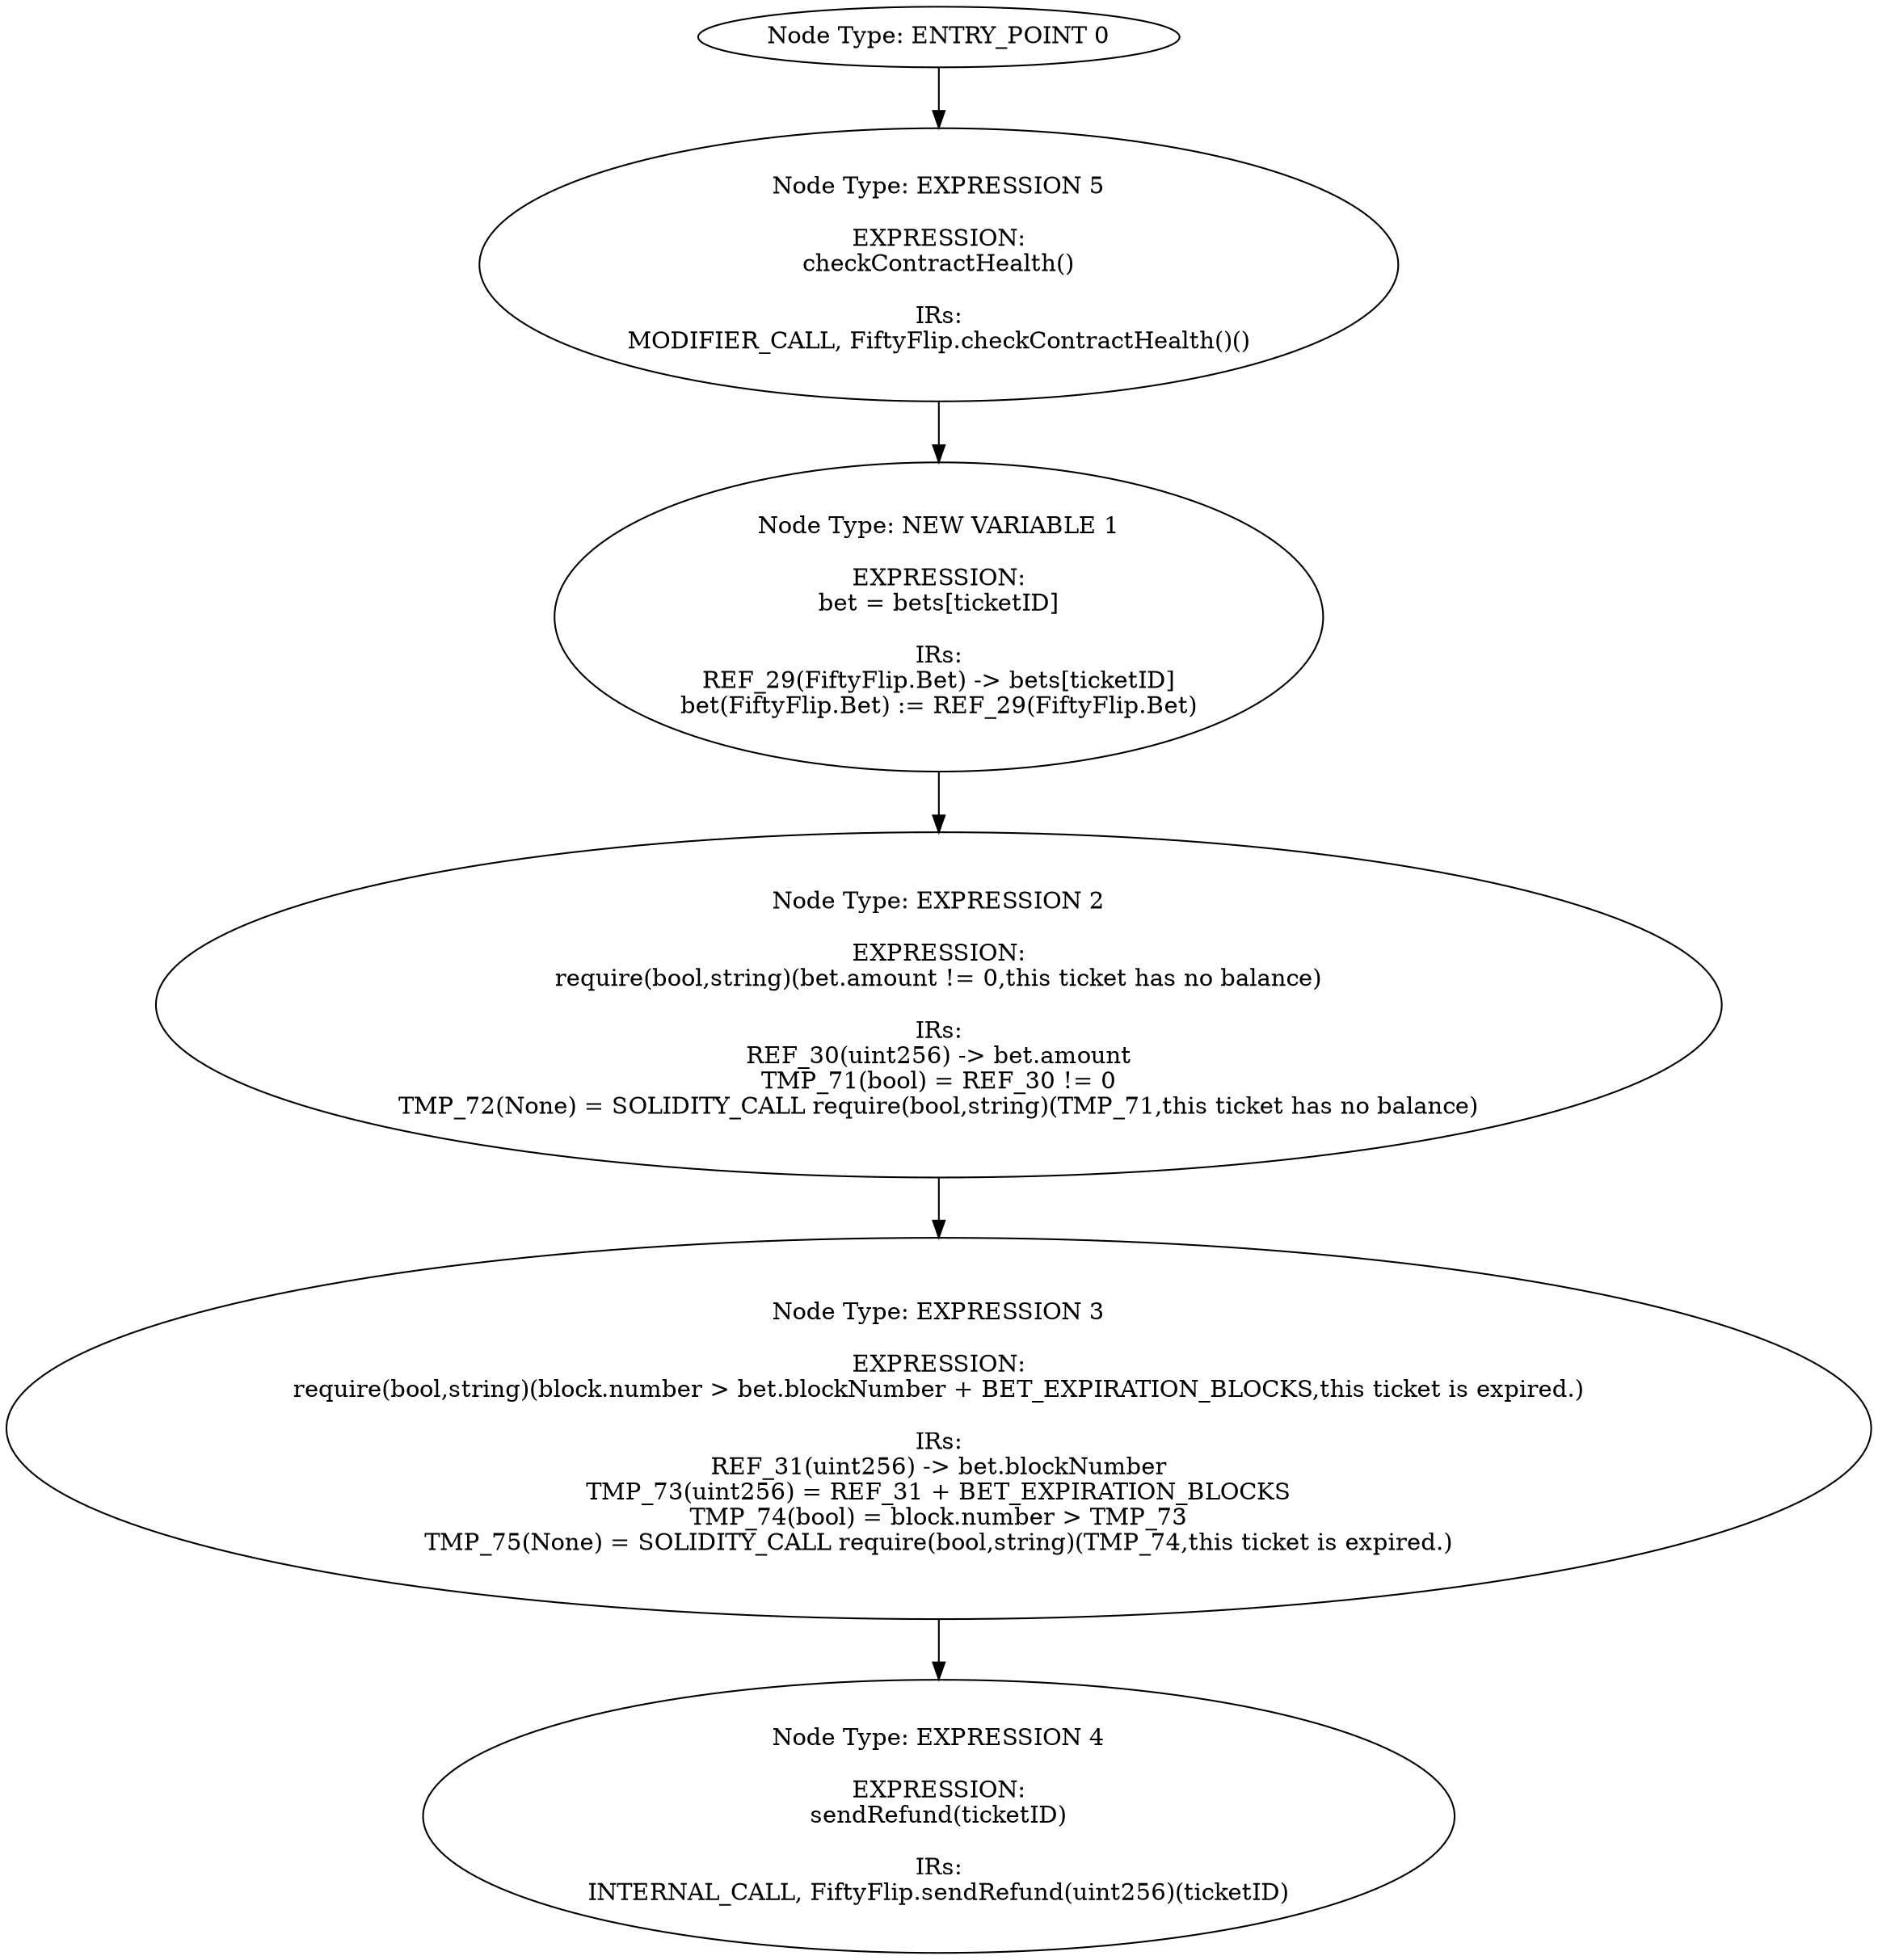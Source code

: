 digraph{
0[label="Node Type: ENTRY_POINT 0
"];
0->5;
1[label="Node Type: NEW VARIABLE 1

EXPRESSION:
bet = bets[ticketID]

IRs:
REF_29(FiftyFlip.Bet) -> bets[ticketID]
bet(FiftyFlip.Bet) := REF_29(FiftyFlip.Bet)"];
1->2;
2[label="Node Type: EXPRESSION 2

EXPRESSION:
require(bool,string)(bet.amount != 0,this ticket has no balance)

IRs:
REF_30(uint256) -> bet.amount
TMP_71(bool) = REF_30 != 0
TMP_72(None) = SOLIDITY_CALL require(bool,string)(TMP_71,this ticket has no balance)"];
2->3;
3[label="Node Type: EXPRESSION 3

EXPRESSION:
require(bool,string)(block.number > bet.blockNumber + BET_EXPIRATION_BLOCKS,this ticket is expired.)

IRs:
REF_31(uint256) -> bet.blockNumber
TMP_73(uint256) = REF_31 + BET_EXPIRATION_BLOCKS
TMP_74(bool) = block.number > TMP_73
TMP_75(None) = SOLIDITY_CALL require(bool,string)(TMP_74,this ticket is expired.)"];
3->4;
4[label="Node Type: EXPRESSION 4

EXPRESSION:
sendRefund(ticketID)

IRs:
INTERNAL_CALL, FiftyFlip.sendRefund(uint256)(ticketID)"];
5[label="Node Type: EXPRESSION 5

EXPRESSION:
checkContractHealth()

IRs:
MODIFIER_CALL, FiftyFlip.checkContractHealth()()"];
5->1;
}
